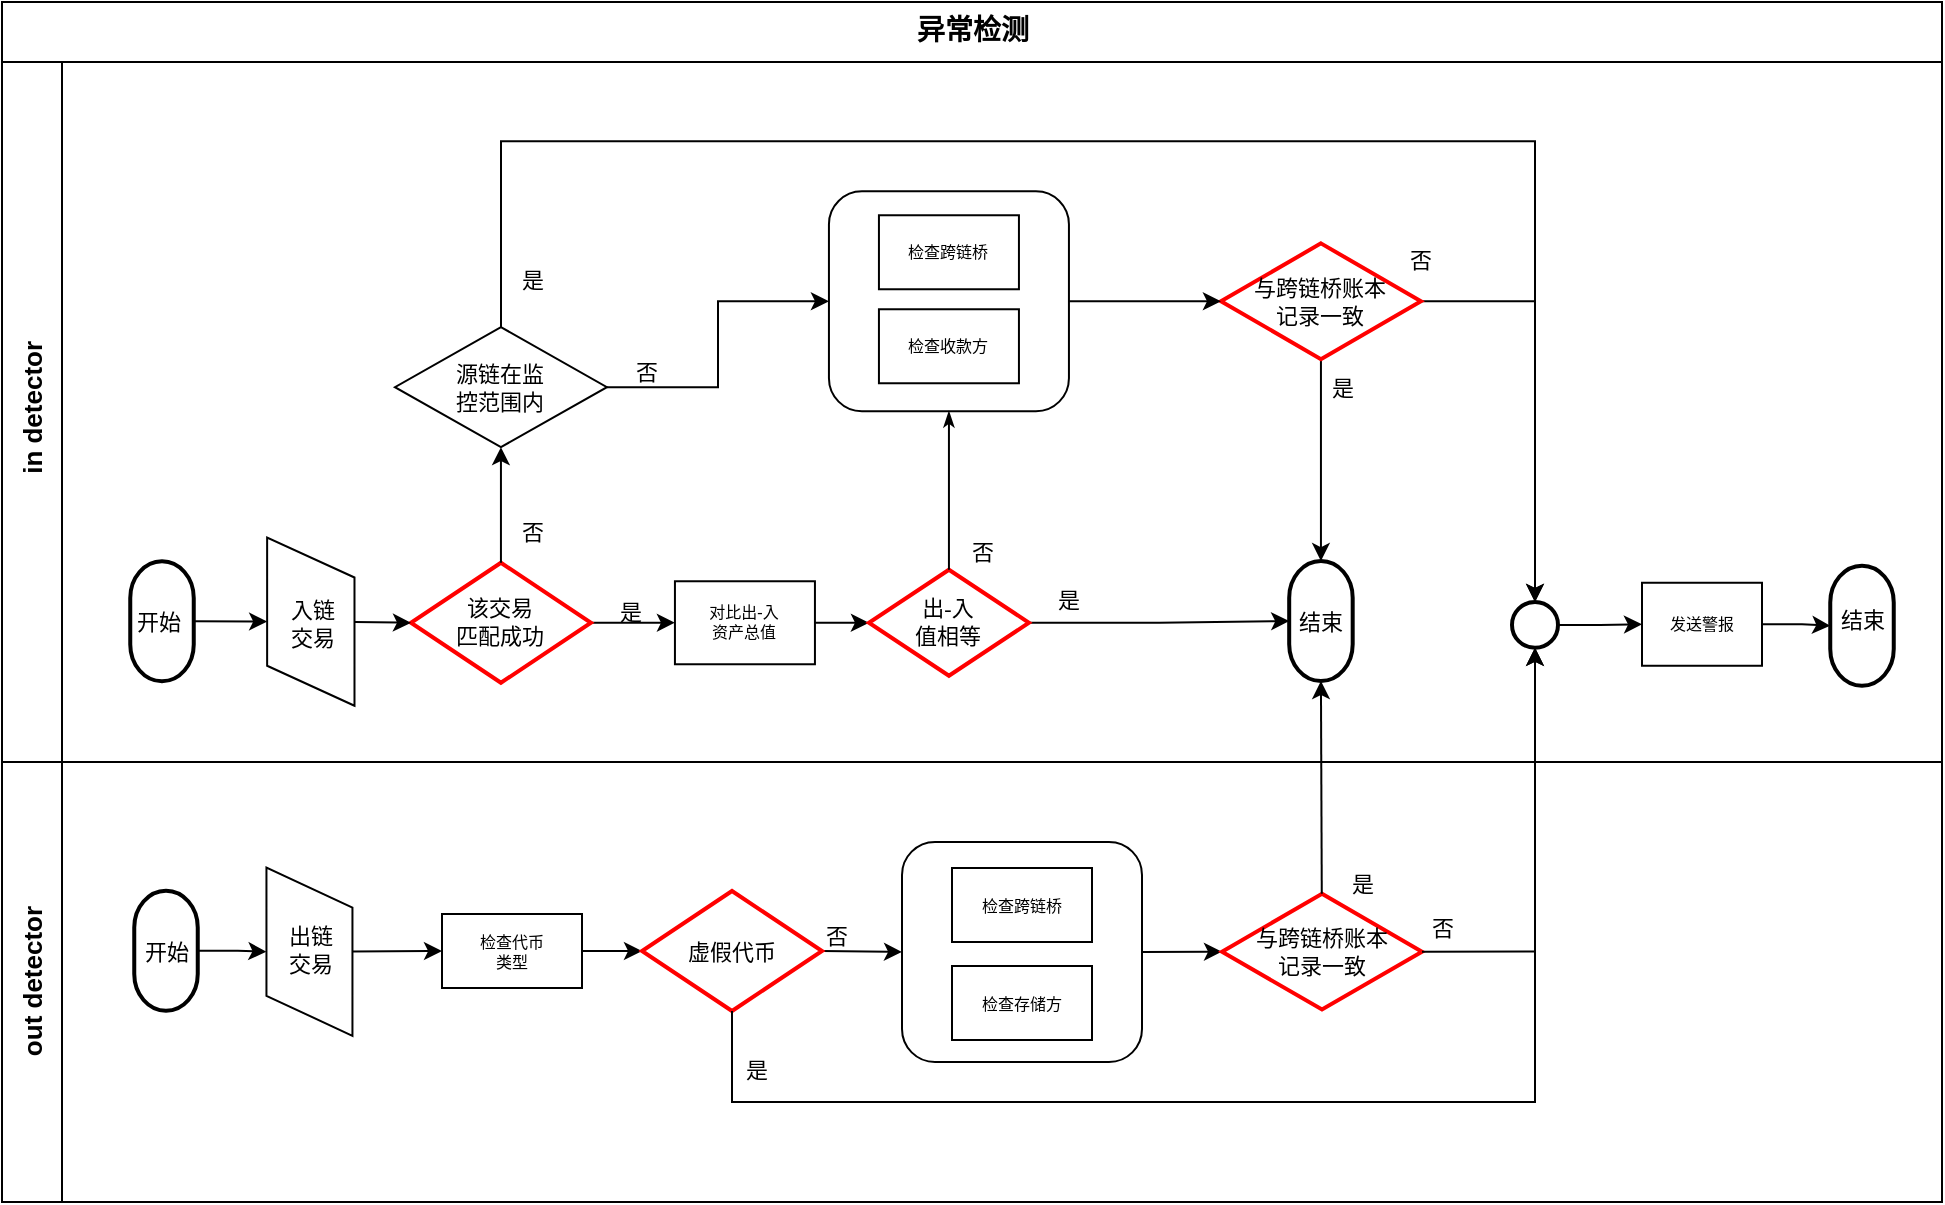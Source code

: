 <mxfile version="21.2.9" type="github" pages="2">
  <diagram name="异常检测逻辑图" id="c7488fd3-1785-93aa-aadb-54a6760d102a">
    <mxGraphModel dx="1434" dy="739" grid="1" gridSize="10" guides="1" tooltips="1" connect="1" arrows="1" fold="1" page="1" pageScale="1" pageWidth="1100" pageHeight="850" background="none" math="0" shadow="0">
      <root>
        <mxCell id="0" />
        <mxCell id="1" parent="0" />
        <mxCell id="2b4e8129b02d487f-1" value="&lt;font style=&quot;font-size: 14px;&quot;&gt;异常检测&lt;/font&gt;" style="swimlane;html=1;childLayout=stackLayout;horizontal=1;startSize=30;horizontalStack=0;rounded=0;shadow=0;labelBackgroundColor=none;strokeWidth=1;fontFamily=Verdana;fontSize=8;align=center;" parent="1" vertex="1">
          <mxGeometry x="60" y="70" width="970" height="600" as="geometry">
            <mxRectangle x="60" y="80" width="70" height="30" as="alternateBounds" />
          </mxGeometry>
        </mxCell>
        <mxCell id="2b4e8129b02d487f-3" value="&lt;font style=&quot;font-size: 13px;&quot;&gt;&amp;nbsp;in detector&lt;/font&gt;" style="swimlane;html=1;startSize=30;horizontal=0;" parent="2b4e8129b02d487f-1" vertex="1">
          <mxGeometry y="30" width="970" height="350" as="geometry" />
        </mxCell>
        <mxCell id="O-jzAxOeK0YclSTfyNuG-3" value="" style="edgeStyle=orthogonalEdgeStyle;rounded=0;orthogonalLoop=1;jettySize=auto;html=1;fontSize=11;" parent="2b4e8129b02d487f-3" source="2b4e8129b02d487f-13" target="O-jzAxOeK0YclSTfyNuG-2" edge="1">
          <mxGeometry relative="1" as="geometry" />
        </mxCell>
        <mxCell id="2b4e8129b02d487f-13" value="&lt;span style=&quot;font-size: 11px;&quot;&gt;该交易&lt;br&gt;匹配成功&lt;/span&gt;" style="strokeWidth=2;html=1;shape=mxgraph.flowchart.decision;whiteSpace=wrap;rounded=1;shadow=0;labelBackgroundColor=none;fontFamily=Verdana;fontSize=8;align=center;strokeColor=#FF0000;" parent="2b4e8129b02d487f-3" vertex="1">
          <mxGeometry x="204.47" y="250.38" width="90" height="60" as="geometry" />
        </mxCell>
        <mxCell id="O-jzAxOeK0YclSTfyNuG-7" value="" style="edgeStyle=orthogonalEdgeStyle;rounded=0;orthogonalLoop=1;jettySize=auto;html=1;fontSize=11;" parent="2b4e8129b02d487f-3" source="O-jzAxOeK0YclSTfyNuG-2" target="O-jzAxOeK0YclSTfyNuG-6" edge="1">
          <mxGeometry relative="1" as="geometry" />
        </mxCell>
        <mxCell id="O-jzAxOeK0YclSTfyNuG-2" value="对比出-入&lt;br&gt;资产总值" style="whiteSpace=wrap;html=1;fontSize=8;fontFamily=Verdana;strokeWidth=1;rounded=1;shadow=0;labelBackgroundColor=none;arcSize=0;" parent="2b4e8129b02d487f-3" vertex="1">
          <mxGeometry x="336.47" y="259.63" width="70" height="41.5" as="geometry" />
        </mxCell>
        <mxCell id="O-jzAxOeK0YclSTfyNuG-11" style="edgeStyle=orthogonalEdgeStyle;rounded=0;orthogonalLoop=1;jettySize=auto;html=1;entryX=0.5;entryY=0;entryDx=0;entryDy=0;fontSize=11;entryPerimeter=0;" parent="2b4e8129b02d487f-3" source="O-jzAxOeK0YclSTfyNuG-6" target="O-jzAxOeK0YclSTfyNuG-107" edge="1">
          <mxGeometry relative="1" as="geometry">
            <mxPoint x="639.47" y="280.63" as="targetPoint" />
          </mxGeometry>
        </mxCell>
        <mxCell id="O-jzAxOeK0YclSTfyNuG-6" value="&lt;span style=&quot;font-size: 11px;&quot;&gt;出-入&lt;br&gt;值相等&lt;br&gt;&lt;/span&gt;" style="strokeWidth=2;html=1;shape=mxgraph.flowchart.decision;whiteSpace=wrap;rounded=1;shadow=0;labelBackgroundColor=none;fontFamily=Verdana;fontSize=8;align=center;strokeColor=#FF0000;" parent="2b4e8129b02d487f-3" vertex="1">
          <mxGeometry x="433.47" y="253.88" width="80" height="53" as="geometry" />
        </mxCell>
        <mxCell id="O-jzAxOeK0YclSTfyNuG-12" value="是" style="text;html=1;align=center;verticalAlign=middle;resizable=0;points=[];autosize=1;strokeColor=none;fillColor=none;fontSize=11;" parent="2b4e8129b02d487f-3" vertex="1">
          <mxGeometry x="513.47" y="253.88" width="40" height="30" as="geometry" />
        </mxCell>
        <mxCell id="O-jzAxOeK0YclSTfyNuG-8" value="否" style="text;html=1;align=center;verticalAlign=middle;resizable=0;points=[];autosize=1;strokeColor=none;fillColor=none;fontSize=11;" parent="2b4e8129b02d487f-3" vertex="1">
          <mxGeometry x="470.47" y="229.63" width="40" height="30" as="geometry" />
        </mxCell>
        <mxCell id="O-jzAxOeK0YclSTfyNuG-22" value="是" style="text;html=1;align=center;verticalAlign=middle;resizable=0;points=[];autosize=1;strokeColor=none;fillColor=none;fontSize=11;" parent="2b4e8129b02d487f-3" vertex="1">
          <mxGeometry x="294.47" y="259.63" width="40" height="30" as="geometry" />
        </mxCell>
        <mxCell id="O-jzAxOeK0YclSTfyNuG-62" style="edgeStyle=none;rounded=0;orthogonalLoop=1;jettySize=auto;html=1;fontSize=11;elbow=vertical;entryX=0;entryY=0.5;entryDx=0;entryDy=0;entryPerimeter=0;" parent="2b4e8129b02d487f-3" source="O-jzAxOeK0YclSTfyNuG-60" target="2b4e8129b02d487f-13" edge="1">
          <mxGeometry relative="1" as="geometry">
            <mxPoint x="294.13" y="321.38" as="targetPoint" />
          </mxGeometry>
        </mxCell>
        <mxCell id="O-jzAxOeK0YclSTfyNuG-60" value="" style="shape=parallelogram;perimeter=parallelogramPerimeter;whiteSpace=wrap;html=1;fixedSize=1;fontSize=11;rotation=-90;" parent="2b4e8129b02d487f-3" vertex="1">
          <mxGeometry x="112.34" y="257.97" width="84.13" height="43.68" as="geometry" />
        </mxCell>
        <mxCell id="O-jzAxOeK0YclSTfyNuG-66" style="edgeStyle=none;rounded=0;orthogonalLoop=1;jettySize=auto;html=1;fontSize=11;elbow=vertical;" parent="2b4e8129b02d487f-3" source="O-jzAxOeK0YclSTfyNuG-64" target="O-jzAxOeK0YclSTfyNuG-60" edge="1">
          <mxGeometry relative="1" as="geometry" />
        </mxCell>
        <mxCell id="O-jzAxOeK0YclSTfyNuG-64" value="" style="strokeWidth=2;html=1;shape=mxgraph.flowchart.terminator;whiteSpace=wrap;fontSize=11;rotation=-90;" parent="2b4e8129b02d487f-3" vertex="1">
          <mxGeometry x="50" y="263.76" width="60" height="31.75" as="geometry" />
        </mxCell>
        <mxCell id="O-jzAxOeK0YclSTfyNuG-65" value="入链&lt;br&gt;交易" style="text;html=1;align=center;verticalAlign=middle;resizable=0;points=[];autosize=1;strokeColor=none;fillColor=none;fontSize=11;" parent="2b4e8129b02d487f-3" vertex="1">
          <mxGeometry x="130" y="260.88" width="50" height="40" as="geometry" />
        </mxCell>
        <mxCell id="O-jzAxOeK0YclSTfyNuG-69" value="" style="rounded=1;whiteSpace=wrap;html=1;fontSize=11;" parent="2b4e8129b02d487f-3" vertex="1">
          <mxGeometry x="413.47" y="64.63" width="120" height="110" as="geometry" />
        </mxCell>
        <mxCell id="O-jzAxOeK0YclSTfyNuG-70" value="检查跨链桥" style="rounded=1;whiteSpace=wrap;html=1;shadow=0;labelBackgroundColor=none;strokeWidth=1;fontFamily=Verdana;fontSize=8;align=center;arcSize=0;" parent="2b4e8129b02d487f-3" vertex="1">
          <mxGeometry x="438.47" y="76.63" width="70" height="37" as="geometry" />
        </mxCell>
        <mxCell id="O-jzAxOeK0YclSTfyNuG-71" value="检查收款方" style="rounded=1;whiteSpace=wrap;html=1;shadow=0;labelBackgroundColor=none;strokeWidth=1;fontFamily=Verdana;fontSize=8;align=center;arcSize=0;" parent="2b4e8129b02d487f-3" vertex="1">
          <mxGeometry x="438.47" y="123.63" width="70" height="37" as="geometry" />
        </mxCell>
        <mxCell id="O-jzAxOeK0YclSTfyNuG-103" style="edgeStyle=none;rounded=0;orthogonalLoop=1;jettySize=auto;html=1;entryX=1;entryY=0.5;entryDx=0;entryDy=0;fontSize=11;elbow=vertical;entryPerimeter=0;" parent="2b4e8129b02d487f-3" source="O-jzAxOeK0YclSTfyNuG-74" target="O-jzAxOeK0YclSTfyNuG-107" edge="1">
          <mxGeometry relative="1" as="geometry">
            <mxPoint x="659.47" y="260.63" as="targetPoint" />
          </mxGeometry>
        </mxCell>
        <mxCell id="O-jzAxOeK0YclSTfyNuG-112" style="edgeStyle=orthogonalEdgeStyle;rounded=0;orthogonalLoop=1;jettySize=auto;html=1;entryX=0.5;entryY=0;entryDx=0;entryDy=0;fontSize=11;elbow=vertical;" parent="2b4e8129b02d487f-3" source="O-jzAxOeK0YclSTfyNuG-74" target="O-jzAxOeK0YclSTfyNuG-110" edge="1">
          <mxGeometry relative="1" as="geometry" />
        </mxCell>
        <mxCell id="O-jzAxOeK0YclSTfyNuG-74" value="&lt;span style=&quot;font-size: 11px;&quot;&gt;与跨链桥账本&lt;br&gt;记录一致&lt;br&gt;&lt;/span&gt;" style="strokeWidth=2;html=1;shape=mxgraph.flowchart.decision;whiteSpace=wrap;rounded=1;shadow=0;labelBackgroundColor=none;fontFamily=Verdana;fontSize=8;align=center;strokeColor=#FF0000;" parent="2b4e8129b02d487f-3" vertex="1">
          <mxGeometry x="609.47" y="90.69" width="100" height="57.88" as="geometry" />
        </mxCell>
        <mxCell id="O-jzAxOeK0YclSTfyNuG-68" value="" style="edgeStyle=none;rounded=0;orthogonalLoop=1;jettySize=auto;html=1;fontSize=11;elbow=vertical;entryX=0;entryY=0.5;entryDx=0;entryDy=0;entryPerimeter=0;" parent="2b4e8129b02d487f-3" source="O-jzAxOeK0YclSTfyNuG-69" target="O-jzAxOeK0YclSTfyNuG-74" edge="1">
          <mxGeometry relative="1" as="geometry" />
        </mxCell>
        <mxCell id="O-jzAxOeK0YclSTfyNuG-75" value="是" style="text;html=1;align=center;verticalAlign=middle;resizable=0;points=[];autosize=1;strokeColor=none;fillColor=none;fontSize=11;" parent="2b4e8129b02d487f-3" vertex="1">
          <mxGeometry x="650" y="147.57" width="40" height="30" as="geometry" />
        </mxCell>
        <mxCell id="O-jzAxOeK0YclSTfyNuG-76" value="否" style="text;html=1;align=center;verticalAlign=middle;resizable=0;points=[];autosize=1;strokeColor=none;fillColor=none;fontSize=11;" parent="2b4e8129b02d487f-3" vertex="1">
          <mxGeometry x="689.47" y="83.63" width="40" height="30" as="geometry" />
        </mxCell>
        <mxCell id="O-jzAxOeK0YclSTfyNuG-78" style="edgeStyle=orthogonalEdgeStyle;rounded=0;orthogonalLoop=1;jettySize=auto;html=1;entryX=0;entryY=0.5;entryDx=0;entryDy=0;fontSize=11;elbow=vertical;" parent="2b4e8129b02d487f-3" source="O-jzAxOeK0YclSTfyNuG-79" target="O-jzAxOeK0YclSTfyNuG-69" edge="1">
          <mxGeometry relative="1" as="geometry" />
        </mxCell>
        <mxCell id="O-jzAxOeK0YclSTfyNuG-113" style="edgeStyle=orthogonalEdgeStyle;rounded=0;orthogonalLoop=1;jettySize=auto;html=1;entryX=0.5;entryY=0;entryDx=0;entryDy=0;fontSize=11;elbow=vertical;" parent="2b4e8129b02d487f-3" source="O-jzAxOeK0YclSTfyNuG-79" target="O-jzAxOeK0YclSTfyNuG-110" edge="1">
          <mxGeometry relative="1" as="geometry">
            <Array as="points">
              <mxPoint x="250" y="39.63" />
              <mxPoint x="767" y="39.63" />
            </Array>
          </mxGeometry>
        </mxCell>
        <mxCell id="O-jzAxOeK0YclSTfyNuG-79" value="&lt;span style=&quot;font-size: 11px;&quot;&gt;源链在监&lt;br&gt;控范围内&lt;br&gt;&lt;/span&gt;" style="strokeWidth=1;html=1;shape=mxgraph.flowchart.decision;whiteSpace=wrap;rounded=1;shadow=0;labelBackgroundColor=none;fontFamily=Verdana;fontSize=8;align=center;" parent="2b4e8129b02d487f-3" vertex="1">
          <mxGeometry x="196.47" y="132.57" width="106" height="60" as="geometry" />
        </mxCell>
        <mxCell id="O-jzAxOeK0YclSTfyNuG-80" value="否" style="text;html=1;align=center;verticalAlign=middle;resizable=0;points=[];autosize=1;strokeColor=none;fillColor=none;fontSize=11;" parent="2b4e8129b02d487f-3" vertex="1">
          <mxGeometry x="302.47" y="139.63" width="40" height="30" as="geometry" />
        </mxCell>
        <mxCell id="O-jzAxOeK0YclSTfyNuG-82" value="是" style="text;html=1;align=center;verticalAlign=middle;resizable=0;points=[];autosize=1;strokeColor=none;fillColor=none;fontSize=11;" parent="2b4e8129b02d487f-3" vertex="1">
          <mxGeometry x="245.47" y="93.63" width="40" height="30" as="geometry" />
        </mxCell>
        <mxCell id="2b4e8129b02d487f-33" style="edgeStyle=orthogonalEdgeStyle;rounded=0;html=1;labelBackgroundColor=none;startArrow=none;startFill=0;startSize=5;endArrow=classicThin;endFill=1;endSize=5;jettySize=auto;orthogonalLoop=1;strokeWidth=1;fontFamily=Verdana;fontSize=8;exitX=0.5;exitY=0;exitDx=0;exitDy=0;exitPerimeter=0;entryX=0.5;entryY=1;entryDx=0;entryDy=0;" parent="2b4e8129b02d487f-3" source="O-jzAxOeK0YclSTfyNuG-6" target="O-jzAxOeK0YclSTfyNuG-69" edge="1">
          <mxGeometry relative="1" as="geometry">
            <mxPoint x="473.47" y="341.38" as="targetPoint" />
          </mxGeometry>
        </mxCell>
        <mxCell id="O-jzAxOeK0YclSTfyNuG-41" value="" style="edgeStyle=orthogonalEdgeStyle;rounded=0;orthogonalLoop=1;jettySize=auto;html=1;fontSize=11;elbow=vertical;entryX=0.5;entryY=1;entryDx=0;entryDy=0;entryPerimeter=0;" parent="2b4e8129b02d487f-3" source="2b4e8129b02d487f-13" target="O-jzAxOeK0YclSTfyNuG-79" edge="1">
          <mxGeometry relative="1" as="geometry">
            <mxPoint x="249.47" y="359.32" as="targetPoint" />
          </mxGeometry>
        </mxCell>
        <mxCell id="O-jzAxOeK0YclSTfyNuG-42" value="否" style="text;html=1;align=center;verticalAlign=middle;resizable=0;points=[];autosize=1;strokeColor=none;fillColor=none;fontSize=11;" parent="2b4e8129b02d487f-3" vertex="1">
          <mxGeometry x="245.47" y="220.38" width="40" height="30" as="geometry" />
        </mxCell>
        <mxCell id="O-jzAxOeK0YclSTfyNuG-107" value="" style="strokeWidth=2;html=1;shape=mxgraph.flowchart.terminator;whiteSpace=wrap;fontSize=11;rotation=-90;" parent="2b4e8129b02d487f-3" vertex="1">
          <mxGeometry x="629.47" y="263.63" width="60" height="31.75" as="geometry" />
        </mxCell>
        <mxCell id="O-jzAxOeK0YclSTfyNuG-115" style="edgeStyle=orthogonalEdgeStyle;rounded=0;orthogonalLoop=1;jettySize=auto;html=1;entryX=0;entryY=0.5;entryDx=0;entryDy=0;fontSize=11;elbow=vertical;" parent="2b4e8129b02d487f-3" source="O-jzAxOeK0YclSTfyNuG-110" target="O-jzAxOeK0YclSTfyNuG-114" edge="1">
          <mxGeometry relative="1" as="geometry" />
        </mxCell>
        <mxCell id="O-jzAxOeK0YclSTfyNuG-110" value="" style="ellipse;whiteSpace=wrap;html=1;rounded=0;shadow=0;labelBackgroundColor=none;strokeWidth=2;fontFamily=Verdana;fontSize=8;align=center;" parent="2b4e8129b02d487f-3" vertex="1">
          <mxGeometry x="755" y="270" width="23" height="22.88" as="geometry" />
        </mxCell>
        <mxCell id="O-jzAxOeK0YclSTfyNuG-117" style="edgeStyle=orthogonalEdgeStyle;rounded=0;orthogonalLoop=1;jettySize=auto;html=1;entryX=0.5;entryY=0;entryDx=0;entryDy=0;entryPerimeter=0;fontSize=11;elbow=vertical;" parent="2b4e8129b02d487f-3" source="O-jzAxOeK0YclSTfyNuG-114" target="O-jzAxOeK0YclSTfyNuG-116" edge="1">
          <mxGeometry relative="1" as="geometry" />
        </mxCell>
        <mxCell id="O-jzAxOeK0YclSTfyNuG-114" value="发送警报" style="whiteSpace=wrap;html=1;fontSize=8;fontFamily=Verdana;strokeWidth=1;rounded=1;shadow=0;labelBackgroundColor=none;arcSize=0;" parent="2b4e8129b02d487f-3" vertex="1">
          <mxGeometry x="820" y="260.38" width="60" height="41.5" as="geometry" />
        </mxCell>
        <mxCell id="O-jzAxOeK0YclSTfyNuG-116" value="" style="strokeWidth=2;html=1;shape=mxgraph.flowchart.terminator;whiteSpace=wrap;fontSize=11;rotation=-90;" parent="2b4e8129b02d487f-3" vertex="1">
          <mxGeometry x="900" y="266.01" width="60" height="31.75" as="geometry" />
        </mxCell>
        <mxCell id="qZ3xEidwMcdOtGrM1831-1" value="开始" style="text;html=1;align=center;verticalAlign=middle;resizable=0;points=[];autosize=1;strokeColor=none;fillColor=none;fontSize=11;" vertex="1" parent="2b4e8129b02d487f-3">
          <mxGeometry x="53" y="265.01" width="50" height="30" as="geometry" />
        </mxCell>
        <mxCell id="qZ3xEidwMcdOtGrM1831-3" value="结束" style="text;html=1;align=center;verticalAlign=middle;resizable=0;points=[];autosize=1;strokeColor=none;fillColor=none;fontSize=11;" vertex="1" parent="2b4e8129b02d487f-3">
          <mxGeometry x="634.47" y="265.01" width="50" height="30" as="geometry" />
        </mxCell>
        <mxCell id="qZ3xEidwMcdOtGrM1831-4" value="结束" style="text;html=1;align=center;verticalAlign=middle;resizable=0;points=[];autosize=1;strokeColor=none;fillColor=none;fontSize=11;" vertex="1" parent="2b4e8129b02d487f-3">
          <mxGeometry x="905" y="263.76" width="50" height="30" as="geometry" />
        </mxCell>
        <mxCell id="2b4e8129b02d487f-4" value="&lt;font style=&quot;font-size: 13px;&quot;&gt;out detector&lt;/font&gt;" style="swimlane;html=1;startSize=30;horizontal=0;" parent="2b4e8129b02d487f-1" vertex="1">
          <mxGeometry y="380" width="970" height="220" as="geometry" />
        </mxCell>
        <mxCell id="O-jzAxOeK0YclSTfyNuG-96" style="edgeStyle=none;rounded=0;orthogonalLoop=1;jettySize=auto;html=1;exitX=1;exitY=0.5;exitDx=0;exitDy=0;entryX=0;entryY=0.5;entryDx=0;entryDy=0;entryPerimeter=0;fontSize=11;elbow=vertical;" parent="2b4e8129b02d487f-4" source="O-jzAxOeK0YclSTfyNuG-53" target="O-jzAxOeK0YclSTfyNuG-94" edge="1">
          <mxGeometry relative="1" as="geometry" />
        </mxCell>
        <mxCell id="O-jzAxOeK0YclSTfyNuG-53" value="" style="rounded=1;whiteSpace=wrap;html=1;fontSize=11;" parent="2b4e8129b02d487f-4" vertex="1">
          <mxGeometry x="450" y="40" width="120" height="110" as="geometry" />
        </mxCell>
        <mxCell id="O-jzAxOeK0YclSTfyNuG-54" value="检查跨链桥" style="rounded=1;whiteSpace=wrap;html=1;shadow=0;labelBackgroundColor=none;strokeWidth=1;fontFamily=Verdana;fontSize=8;align=center;arcSize=0;" parent="2b4e8129b02d487f-4" vertex="1">
          <mxGeometry x="475" y="53" width="70" height="37" as="geometry" />
        </mxCell>
        <mxCell id="O-jzAxOeK0YclSTfyNuG-55" value="检查存储方" style="rounded=1;whiteSpace=wrap;html=1;shadow=0;labelBackgroundColor=none;strokeWidth=1;fontFamily=Verdana;fontSize=8;align=center;arcSize=0;" parent="2b4e8129b02d487f-4" vertex="1">
          <mxGeometry x="475" y="102" width="70" height="37" as="geometry" />
        </mxCell>
        <mxCell id="O-jzAxOeK0YclSTfyNuG-98" style="edgeStyle=none;rounded=0;orthogonalLoop=1;jettySize=auto;html=1;exitX=1;exitY=0.5;exitDx=0;exitDy=0;entryX=0;entryY=0.5;entryDx=0;entryDy=0;entryPerimeter=0;fontSize=11;elbow=vertical;" parent="2b4e8129b02d487f-4" source="O-jzAxOeK0YclSTfyNuG-58" target="O-jzAxOeK0YclSTfyNuG-87" edge="1">
          <mxGeometry relative="1" as="geometry" />
        </mxCell>
        <mxCell id="O-jzAxOeK0YclSTfyNuG-58" value="检查代币&lt;br&gt;类型" style="rounded=1;whiteSpace=wrap;html=1;shadow=0;labelBackgroundColor=none;strokeWidth=1;fontFamily=Verdana;fontSize=8;align=center;arcSize=0;" parent="2b4e8129b02d487f-4" vertex="1">
          <mxGeometry x="220" y="76" width="70" height="37" as="geometry" />
        </mxCell>
        <mxCell id="O-jzAxOeK0YclSTfyNuG-85" style="edgeStyle=orthogonalEdgeStyle;rounded=0;orthogonalLoop=1;jettySize=auto;html=1;fontSize=11;elbow=vertical;" parent="2b4e8129b02d487f-4" source="O-jzAxOeK0YclSTfyNuG-67" target="O-jzAxOeK0YclSTfyNuG-83" edge="1">
          <mxGeometry relative="1" as="geometry" />
        </mxCell>
        <mxCell id="O-jzAxOeK0YclSTfyNuG-67" value="" style="strokeWidth=2;html=1;shape=mxgraph.flowchart.terminator;whiteSpace=wrap;fontSize=11;rotation=-90;" parent="2b4e8129b02d487f-4" vertex="1">
          <mxGeometry x="52" y="78.5" width="60" height="31.75" as="geometry" />
        </mxCell>
        <mxCell id="O-jzAxOeK0YclSTfyNuG-99" style="edgeStyle=none;rounded=0;orthogonalLoop=1;jettySize=auto;html=1;entryX=0;entryY=0.5;entryDx=0;entryDy=0;fontSize=11;elbow=vertical;" parent="2b4e8129b02d487f-4" source="O-jzAxOeK0YclSTfyNuG-83" target="O-jzAxOeK0YclSTfyNuG-58" edge="1">
          <mxGeometry relative="1" as="geometry" />
        </mxCell>
        <mxCell id="O-jzAxOeK0YclSTfyNuG-83" value="" style="shape=parallelogram;perimeter=parallelogramPerimeter;whiteSpace=wrap;html=1;fixedSize=1;fontSize=11;rotation=-90;" parent="2b4e8129b02d487f-4" vertex="1">
          <mxGeometry x="111.66" y="73.34" width="84.13" height="43" as="geometry" />
        </mxCell>
        <mxCell id="O-jzAxOeK0YclSTfyNuG-84" value="出链&lt;br&gt;交易" style="text;html=1;align=center;verticalAlign=middle;resizable=0;points=[];autosize=1;strokeColor=none;fillColor=none;fontSize=11;" parent="2b4e8129b02d487f-4" vertex="1">
          <mxGeometry x="128.73" y="73.5" width="50" height="40" as="geometry" />
        </mxCell>
        <mxCell id="O-jzAxOeK0YclSTfyNuG-97" style="edgeStyle=none;rounded=0;orthogonalLoop=1;jettySize=auto;html=1;exitX=1;exitY=0.5;exitDx=0;exitDy=0;exitPerimeter=0;entryX=0;entryY=0.5;entryDx=0;entryDy=0;fontSize=11;elbow=vertical;" parent="2b4e8129b02d487f-4" source="O-jzAxOeK0YclSTfyNuG-87" target="O-jzAxOeK0YclSTfyNuG-53" edge="1">
          <mxGeometry relative="1" as="geometry" />
        </mxCell>
        <mxCell id="O-jzAxOeK0YclSTfyNuG-87" value="&lt;span style=&quot;font-size: 11px;&quot;&gt;虚假代币&lt;/span&gt;" style="strokeWidth=2;html=1;shape=mxgraph.flowchart.decision;whiteSpace=wrap;rounded=1;shadow=0;labelBackgroundColor=none;fontFamily=Verdana;fontSize=8;align=center;strokeColor=#FF0000;" parent="2b4e8129b02d487f-4" vertex="1">
          <mxGeometry x="320" y="64.5" width="90" height="60" as="geometry" />
        </mxCell>
        <mxCell id="O-jzAxOeK0YclSTfyNuG-93" value="是" style="text;html=1;align=center;verticalAlign=middle;resizable=0;points=[];autosize=1;strokeColor=none;fillColor=none;fontSize=11;" parent="2b4e8129b02d487f-4" vertex="1">
          <mxGeometry x="357" y="139" width="40" height="30" as="geometry" />
        </mxCell>
        <mxCell id="O-jzAxOeK0YclSTfyNuG-94" value="&lt;span style=&quot;font-size: 11px;&quot;&gt;与跨链桥账本&lt;br&gt;记录一致&lt;br&gt;&lt;/span&gt;" style="strokeWidth=2;html=1;shape=mxgraph.flowchart.decision;whiteSpace=wrap;rounded=1;shadow=0;labelBackgroundColor=none;fontFamily=Verdana;fontSize=8;align=center;strokeColor=#FF0000;" parent="2b4e8129b02d487f-4" vertex="1">
          <mxGeometry x="610" y="65.9" width="100" height="57.88" as="geometry" />
        </mxCell>
        <mxCell id="O-jzAxOeK0YclSTfyNuG-90" value="否" style="text;html=1;align=center;verticalAlign=middle;resizable=0;points=[];autosize=1;strokeColor=none;fillColor=none;fontSize=11;" parent="2b4e8129b02d487f-4" vertex="1">
          <mxGeometry x="397" y="72" width="40" height="30" as="geometry" />
        </mxCell>
        <mxCell id="O-jzAxOeK0YclSTfyNuG-104" value="是" style="text;html=1;align=center;verticalAlign=middle;resizable=0;points=[];autosize=1;strokeColor=none;fillColor=none;fontSize=11;" parent="2b4e8129b02d487f-4" vertex="1">
          <mxGeometry x="660" y="46.0" width="40" height="30" as="geometry" />
        </mxCell>
        <mxCell id="qZ3xEidwMcdOtGrM1831-2" value="开始" style="text;html=1;align=center;verticalAlign=middle;resizable=0;points=[];autosize=1;strokeColor=none;fillColor=none;fontSize=11;" vertex="1" parent="2b4e8129b02d487f-4">
          <mxGeometry x="57" y="80" width="50" height="30" as="geometry" />
        </mxCell>
        <mxCell id="O-jzAxOeK0YclSTfyNuG-100" style="edgeStyle=orthogonalEdgeStyle;rounded=0;orthogonalLoop=1;jettySize=auto;html=1;exitX=1;exitY=0.5;exitDx=0;exitDy=0;exitPerimeter=0;fontSize=11;elbow=vertical;entryX=0.5;entryY=1;entryDx=0;entryDy=0;" parent="2b4e8129b02d487f-1" source="O-jzAxOeK0YclSTfyNuG-94" target="O-jzAxOeK0YclSTfyNuG-110" edge="1">
          <mxGeometry relative="1" as="geometry">
            <mxPoint x="850" y="309.625" as="targetPoint" />
          </mxGeometry>
        </mxCell>
        <mxCell id="O-jzAxOeK0YclSTfyNuG-108" style="edgeStyle=none;rounded=0;orthogonalLoop=1;jettySize=auto;html=1;entryX=0;entryY=0.5;entryDx=0;entryDy=0;entryPerimeter=0;fontSize=11;elbow=vertical;" parent="2b4e8129b02d487f-1" source="O-jzAxOeK0YclSTfyNuG-94" target="O-jzAxOeK0YclSTfyNuG-107" edge="1">
          <mxGeometry relative="1" as="geometry" />
        </mxCell>
        <mxCell id="O-jzAxOeK0YclSTfyNuG-91" style="edgeStyle=orthogonalEdgeStyle;rounded=0;orthogonalLoop=1;jettySize=auto;html=1;exitX=0.5;exitY=1;exitDx=0;exitDy=0;exitPerimeter=0;fontSize=11;elbow=vertical;entryX=0.5;entryY=1;entryDx=0;entryDy=0;" parent="2b4e8129b02d487f-1" source="O-jzAxOeK0YclSTfyNuG-87" target="O-jzAxOeK0YclSTfyNuG-110" edge="1">
          <mxGeometry relative="1" as="geometry">
            <mxPoint x="365" y="500" as="targetPoint" />
            <Array as="points">
              <mxPoint x="365" y="550" />
              <mxPoint x="767" y="550" />
            </Array>
          </mxGeometry>
        </mxCell>
        <mxCell id="O-jzAxOeK0YclSTfyNuG-105" value="否" style="text;html=1;align=center;verticalAlign=middle;resizable=0;points=[];autosize=1;strokeColor=none;fillColor=none;fontSize=11;" parent="1" vertex="1">
          <mxGeometry x="760" y="518" width="40" height="30" as="geometry" />
        </mxCell>
      </root>
    </mxGraphModel>
  </diagram>
  <diagram id="wtI7iIbq3kuQgrppHwZl" name="交易匹配逻辑图">
    <mxGraphModel dx="1434" dy="796" grid="1" gridSize="10" guides="1" tooltips="1" connect="1" arrows="1" fold="1" page="1" pageScale="1" pageWidth="827" pageHeight="1169" math="0" shadow="0">
      <root>
        <mxCell id="0" />
        <mxCell id="1" parent="0" />
        <mxCell id="i9p4F7f1uYyc2WuQkMYX-2" style="edgeStyle=orthogonalEdgeStyle;rounded=0;orthogonalLoop=1;jettySize=auto;html=1;exitX=0.5;exitY=1;exitDx=0;exitDy=0;exitPerimeter=0;entryX=0.5;entryY=0;entryDx=0;entryDy=0;" parent="1" source="9bIGyaJa9Bzex6aS3mrO-1" target="i9p4F7f1uYyc2WuQkMYX-1" edge="1">
          <mxGeometry relative="1" as="geometry" />
        </mxCell>
        <mxCell id="9bIGyaJa9Bzex6aS3mrO-1" value="开始" style="strokeWidth=2;html=1;shape=mxgraph.flowchart.terminator;whiteSpace=wrap;fontSize=11;rotation=0;" parent="1" vertex="1">
          <mxGeometry x="370" y="140" width="60" height="30" as="geometry" />
        </mxCell>
        <mxCell id="i9p4F7f1uYyc2WuQkMYX-34" style="edgeStyle=orthogonalEdgeStyle;rounded=0;orthogonalLoop=1;jettySize=auto;html=1;entryX=0.467;entryY=0.006;entryDx=0;entryDy=0;entryPerimeter=0;" parent="1" source="i9p4F7f1uYyc2WuQkMYX-1" target="i9p4F7f1uYyc2WuQkMYX-5" edge="1">
          <mxGeometry relative="1" as="geometry" />
        </mxCell>
        <mxCell id="i9p4F7f1uYyc2WuQkMYX-1" value="跨入交易记录" style="shape=parallelogram;perimeter=parallelogramPerimeter;whiteSpace=wrap;html=1;fixedSize=1;fontSize=11;rotation=0;" parent="1" vertex="1">
          <mxGeometry x="344" y="190" width="108" height="25" as="geometry" />
        </mxCell>
        <mxCell id="i9p4F7f1uYyc2WuQkMYX-9" style="edgeStyle=orthogonalEdgeStyle;rounded=0;orthogonalLoop=1;jettySize=auto;html=1;entryX=0.5;entryY=0;entryDx=0;entryDy=0;" parent="1" source="i9p4F7f1uYyc2WuQkMYX-5" target="i9p4F7f1uYyc2WuQkMYX-7" edge="1">
          <mxGeometry relative="1" as="geometry" />
        </mxCell>
        <mxCell id="i9p4F7f1uYyc2WuQkMYX-5" value="匹配交易" style="whiteSpace=wrap;html=1;fontSize=11;" parent="1" vertex="1">
          <mxGeometry x="359.99" y="235" width="80.01" height="25" as="geometry" />
        </mxCell>
        <mxCell id="i9p4F7f1uYyc2WuQkMYX-11" value="" style="edgeStyle=orthogonalEdgeStyle;rounded=0;orthogonalLoop=1;jettySize=auto;html=1;" parent="1" source="i9p4F7f1uYyc2WuQkMYX-7" target="i9p4F7f1uYyc2WuQkMYX-10" edge="1">
          <mxGeometry relative="1" as="geometry" />
        </mxCell>
        <mxCell id="i9p4F7f1uYyc2WuQkMYX-7" value="正常匹配" style="rhombus;whiteSpace=wrap;html=1;fontSize=11;" parent="1" vertex="1">
          <mxGeometry x="355" y="276" width="89.99" height="32" as="geometry" />
        </mxCell>
        <mxCell id="i9p4F7f1uYyc2WuQkMYX-30" style="edgeStyle=orthogonalEdgeStyle;rounded=0;orthogonalLoop=1;jettySize=auto;html=1;entryX=0.5;entryY=0;entryDx=0;entryDy=0;" parent="1" source="i9p4F7f1uYyc2WuQkMYX-10" target="i9p4F7f1uYyc2WuQkMYX-12" edge="1">
          <mxGeometry relative="1" as="geometry">
            <Array as="points" />
          </mxGeometry>
        </mxCell>
        <mxCell id="i9p4F7f1uYyc2WuQkMYX-10" value="匹配次数+1" style="whiteSpace=wrap;html=1;fontSize=11;" parent="1" vertex="1">
          <mxGeometry x="365" y="331" width="70" height="30" as="geometry" />
        </mxCell>
        <mxCell id="i9p4F7f1uYyc2WuQkMYX-14" style="edgeStyle=orthogonalEdgeStyle;rounded=0;orthogonalLoop=1;jettySize=auto;html=1;entryX=0;entryY=0.5;entryDx=0;entryDy=0;exitX=0;exitY=0.5;exitDx=0;exitDy=0;" parent="1" edge="1">
          <mxGeometry relative="1" as="geometry">
            <mxPoint x="349.98" y="400" as="sourcePoint" />
            <mxPoint x="359.99" y="247.5" as="targetPoint" />
            <Array as="points">
              <mxPoint x="330" y="400" />
              <mxPoint x="330" y="248" />
            </Array>
          </mxGeometry>
        </mxCell>
        <mxCell id="i9p4F7f1uYyc2WuQkMYX-16" value="" style="edgeStyle=orthogonalEdgeStyle;rounded=0;orthogonalLoop=1;jettySize=auto;html=1;" parent="1" source="i9p4F7f1uYyc2WuQkMYX-12" target="i9p4F7f1uYyc2WuQkMYX-15" edge="1">
          <mxGeometry relative="1" as="geometry" />
        </mxCell>
        <mxCell id="i9p4F7f1uYyc2WuQkMYX-12" value="匹配次数&amp;gt;=5" style="rhombus;whiteSpace=wrap;html=1;fontSize=11;" parent="1" vertex="1">
          <mxGeometry x="349.98" y="380" width="100.01" height="40" as="geometry" />
        </mxCell>
        <mxCell id="i9p4F7f1uYyc2WuQkMYX-19" value="" style="edgeStyle=orthogonalEdgeStyle;rounded=0;orthogonalLoop=1;jettySize=auto;html=1;" parent="1" source="i9p4F7f1uYyc2WuQkMYX-15" target="i9p4F7f1uYyc2WuQkMYX-18" edge="1">
          <mxGeometry relative="1" as="geometry" />
        </mxCell>
        <mxCell id="i9p4F7f1uYyc2WuQkMYX-15" value="使用其他数据源补充交易记录" style="whiteSpace=wrap;html=1;fontSize=11;" parent="1" vertex="1">
          <mxGeometry x="355.01" y="444" width="89.99" height="35" as="geometry" />
        </mxCell>
        <mxCell id="i9p4F7f1uYyc2WuQkMYX-18" value="结束" style="strokeWidth=2;html=1;shape=mxgraph.flowchart.terminator;whiteSpace=wrap;fontSize=11;rotation=0;" parent="1" vertex="1">
          <mxGeometry x="369.99" y="502" width="60" height="30" as="geometry" />
        </mxCell>
        <mxCell id="i9p4F7f1uYyc2WuQkMYX-28" value="否" style="text;html=1;align=center;verticalAlign=middle;resizable=0;points=[];autosize=1;strokeColor=none;fillColor=none;" parent="1" vertex="1">
          <mxGeometry x="390" y="299" width="40" height="30" as="geometry" />
        </mxCell>
        <mxCell id="i9p4F7f1uYyc2WuQkMYX-29" value="是" style="text;html=1;align=center;verticalAlign=middle;resizable=0;points=[];autosize=1;strokeColor=none;fillColor=none;" parent="1" vertex="1">
          <mxGeometry x="439" y="286" width="40" height="30" as="geometry" />
        </mxCell>
        <mxCell id="i9p4F7f1uYyc2WuQkMYX-31" value="否" style="text;html=1;align=center;verticalAlign=middle;resizable=0;points=[];autosize=1;strokeColor=none;fillColor=none;" parent="1" vertex="1">
          <mxGeometry x="326" y="376" width="40" height="30" as="geometry" />
        </mxCell>
        <mxCell id="i9p4F7f1uYyc2WuQkMYX-32" value="是" style="text;html=1;align=center;verticalAlign=middle;resizable=0;points=[];autosize=1;strokeColor=none;fillColor=none;" parent="1" vertex="1">
          <mxGeometry x="394" y="414" width="40" height="30" as="geometry" />
        </mxCell>
        <mxCell id="i9p4F7f1uYyc2WuQkMYX-33" value="" style="endArrow=none;html=1;rounded=0;entryX=1;entryY=0.5;entryDx=0;entryDy=0;" parent="1" target="i9p4F7f1uYyc2WuQkMYX-7" edge="1">
          <mxGeometry width="50" height="50" relative="1" as="geometry">
            <mxPoint x="400" y="490" as="sourcePoint" />
            <mxPoint x="450" y="370" as="targetPoint" />
            <Array as="points">
              <mxPoint x="490" y="490" />
              <mxPoint x="490" y="292" />
            </Array>
          </mxGeometry>
        </mxCell>
      </root>
    </mxGraphModel>
  </diagram>
</mxfile>
